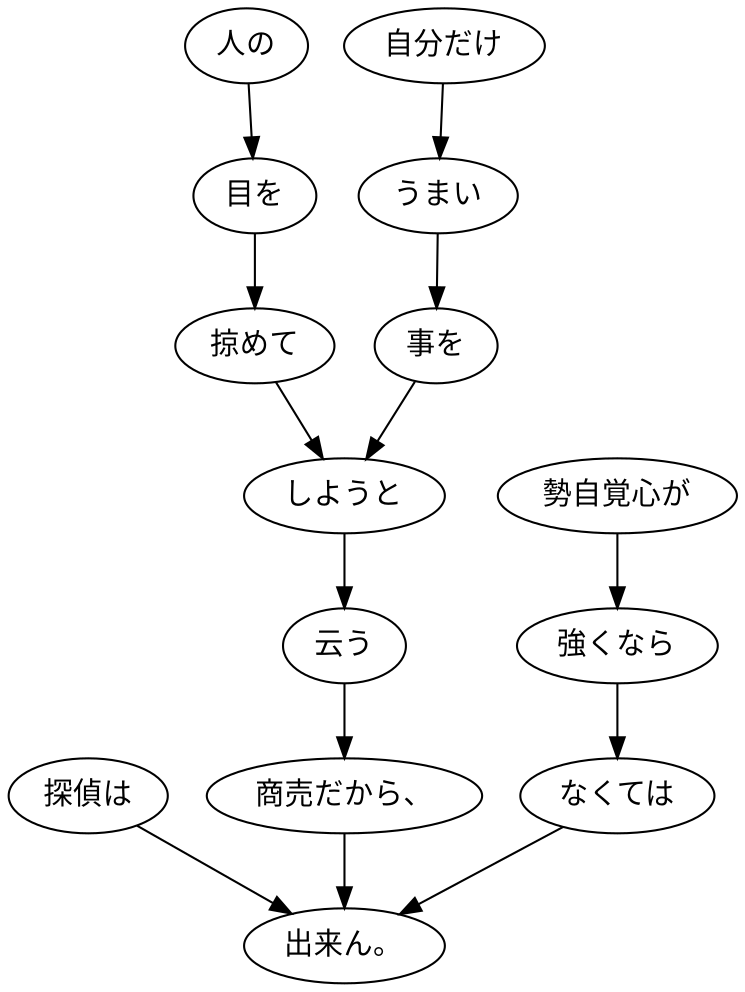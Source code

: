 digraph graph8508 {
	node0 [label="探偵は"];
	node1 [label="人の"];
	node2 [label="目を"];
	node3 [label="掠めて"];
	node4 [label="自分だけ"];
	node5 [label="うまい"];
	node6 [label="事を"];
	node7 [label="しようと"];
	node8 [label="云う"];
	node9 [label="商売だから、"];
	node10 [label="勢自覚心が"];
	node11 [label="強くなら"];
	node12 [label="なくては"];
	node13 [label="出来ん。"];
	node0 -> node13;
	node1 -> node2;
	node2 -> node3;
	node3 -> node7;
	node4 -> node5;
	node5 -> node6;
	node6 -> node7;
	node7 -> node8;
	node8 -> node9;
	node9 -> node13;
	node10 -> node11;
	node11 -> node12;
	node12 -> node13;
}
